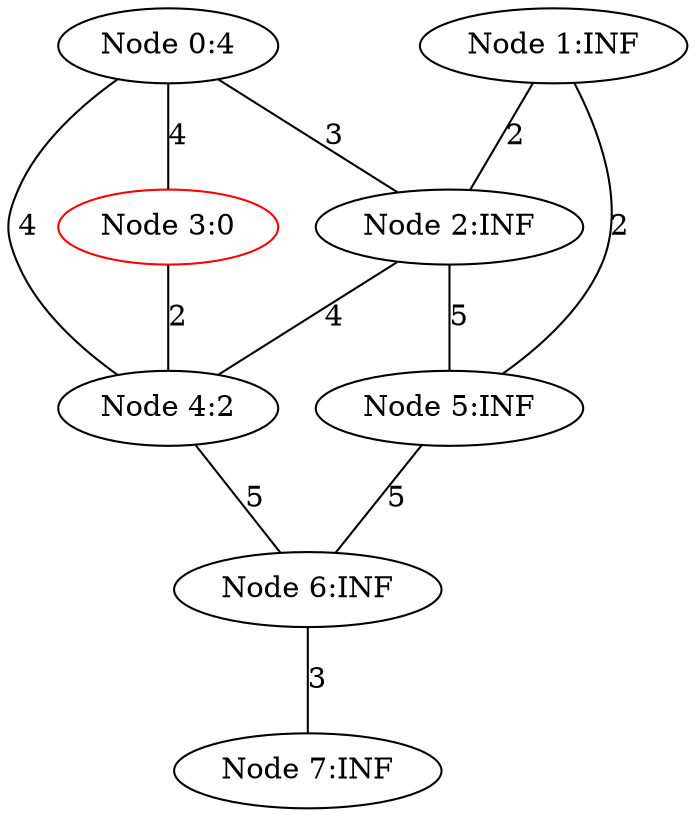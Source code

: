 graph DijkstraUndirected {
"Node 0:4" -- {"Node 2:INF"} [label="3"]
"Node 0:4" -- {"Node 3:0"} [label="4"]
"Node 0:4" -- {"Node 4:2"} [label="4"]
"Node 1:INF" -- {"Node 2:INF"} [label="2"]
"Node 1:INF" -- {"Node 5:INF"} [label="2"]
"Node 2:INF" -- {"Node 4:2"} [label="4"]
"Node 2:INF" -- {"Node 5:INF"} [label="5"]
"Node 3:0" -- {"Node 4:2"} [label="2"]
"Node 4:2" -- {"Node 6:INF"} [label="5"]
"Node 5:INF" -- {"Node 6:INF"} [label="5"]
"Node 6:INF" -- {"Node 7:INF"} [label="3"]
"Node 0:4"
"Node 1:INF"
"Node 2:INF"
"Node 3:0" [color=red]
"Node 4:2"
"Node 5:INF"
"Node 6:INF"
"Node 7:INF"
}

